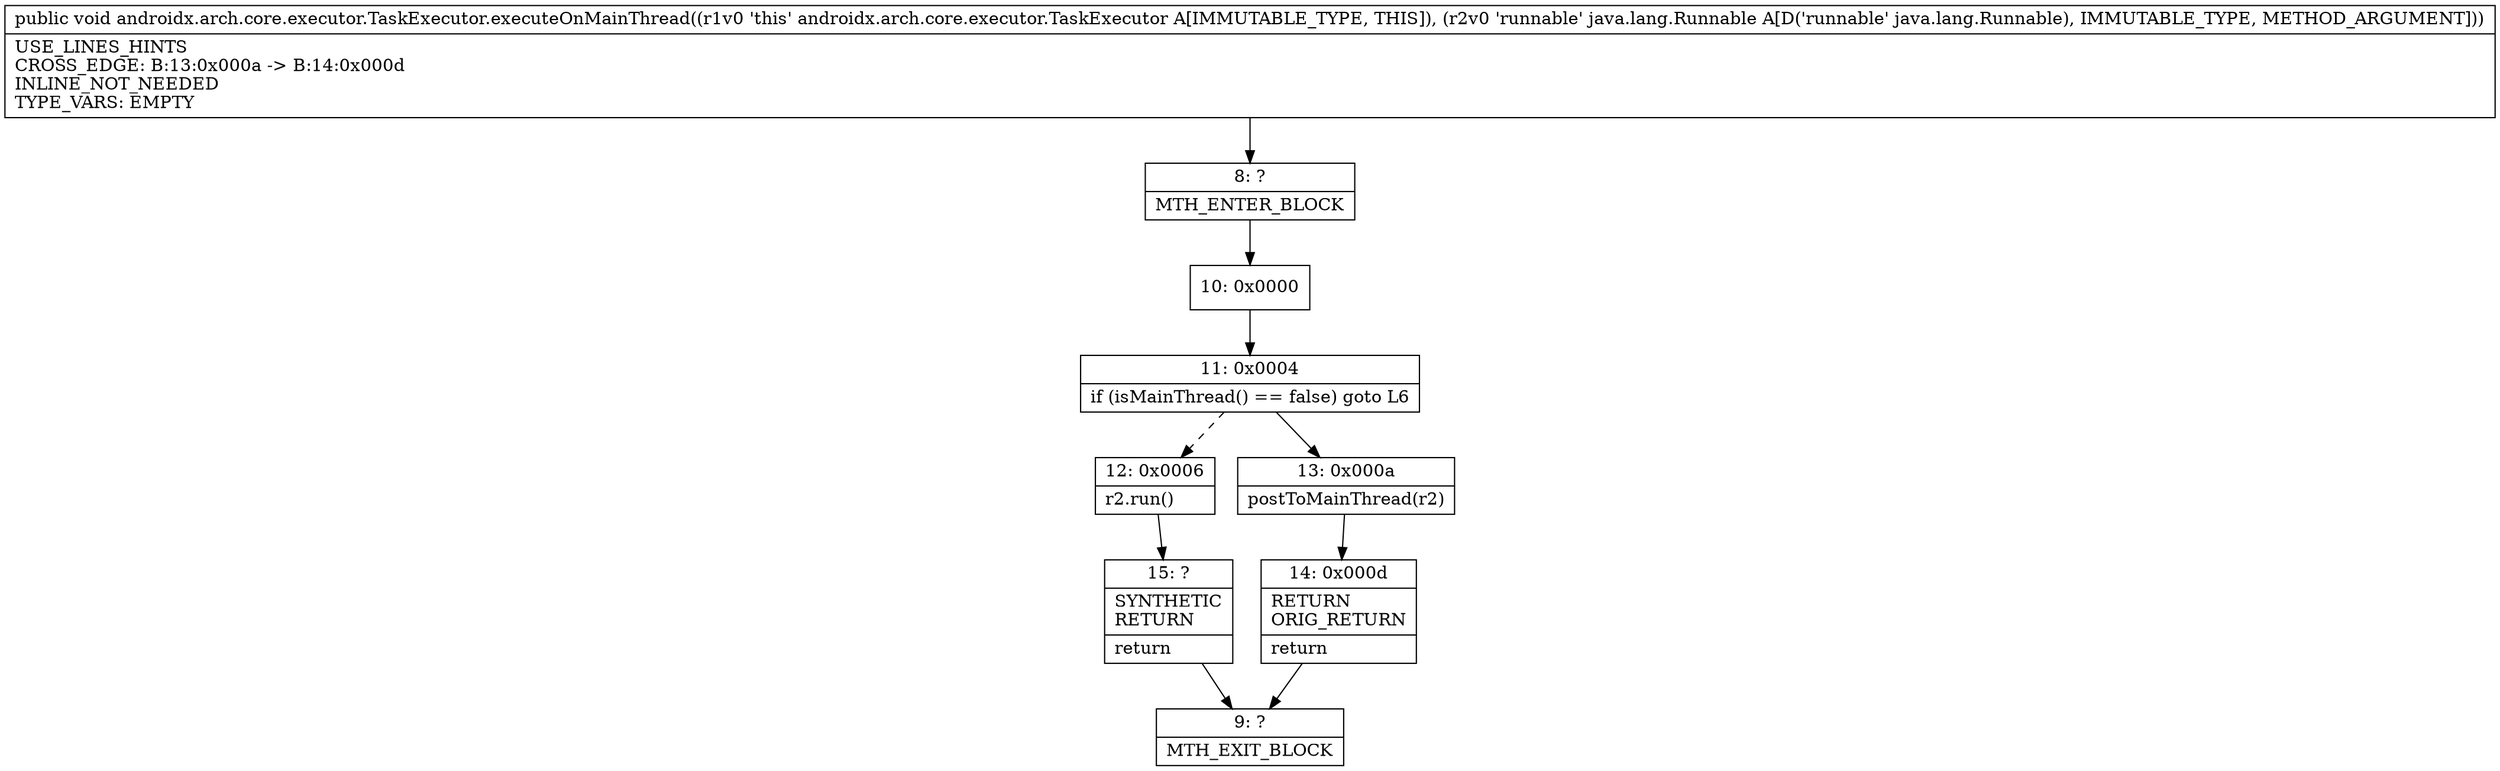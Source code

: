 digraph "CFG forandroidx.arch.core.executor.TaskExecutor.executeOnMainThread(Ljava\/lang\/Runnable;)V" {
Node_8 [shape=record,label="{8\:\ ?|MTH_ENTER_BLOCK\l}"];
Node_10 [shape=record,label="{10\:\ 0x0000}"];
Node_11 [shape=record,label="{11\:\ 0x0004|if (isMainThread() == false) goto L6\l}"];
Node_12 [shape=record,label="{12\:\ 0x0006|r2.run()\l}"];
Node_15 [shape=record,label="{15\:\ ?|SYNTHETIC\lRETURN\l|return\l}"];
Node_9 [shape=record,label="{9\:\ ?|MTH_EXIT_BLOCK\l}"];
Node_13 [shape=record,label="{13\:\ 0x000a|postToMainThread(r2)\l}"];
Node_14 [shape=record,label="{14\:\ 0x000d|RETURN\lORIG_RETURN\l|return\l}"];
MethodNode[shape=record,label="{public void androidx.arch.core.executor.TaskExecutor.executeOnMainThread((r1v0 'this' androidx.arch.core.executor.TaskExecutor A[IMMUTABLE_TYPE, THIS]), (r2v0 'runnable' java.lang.Runnable A[D('runnable' java.lang.Runnable), IMMUTABLE_TYPE, METHOD_ARGUMENT]))  | USE_LINES_HINTS\lCROSS_EDGE: B:13:0x000a \-\> B:14:0x000d\lINLINE_NOT_NEEDED\lTYPE_VARS: EMPTY\l}"];
MethodNode -> Node_8;Node_8 -> Node_10;
Node_10 -> Node_11;
Node_11 -> Node_12[style=dashed];
Node_11 -> Node_13;
Node_12 -> Node_15;
Node_15 -> Node_9;
Node_13 -> Node_14;
Node_14 -> Node_9;
}

